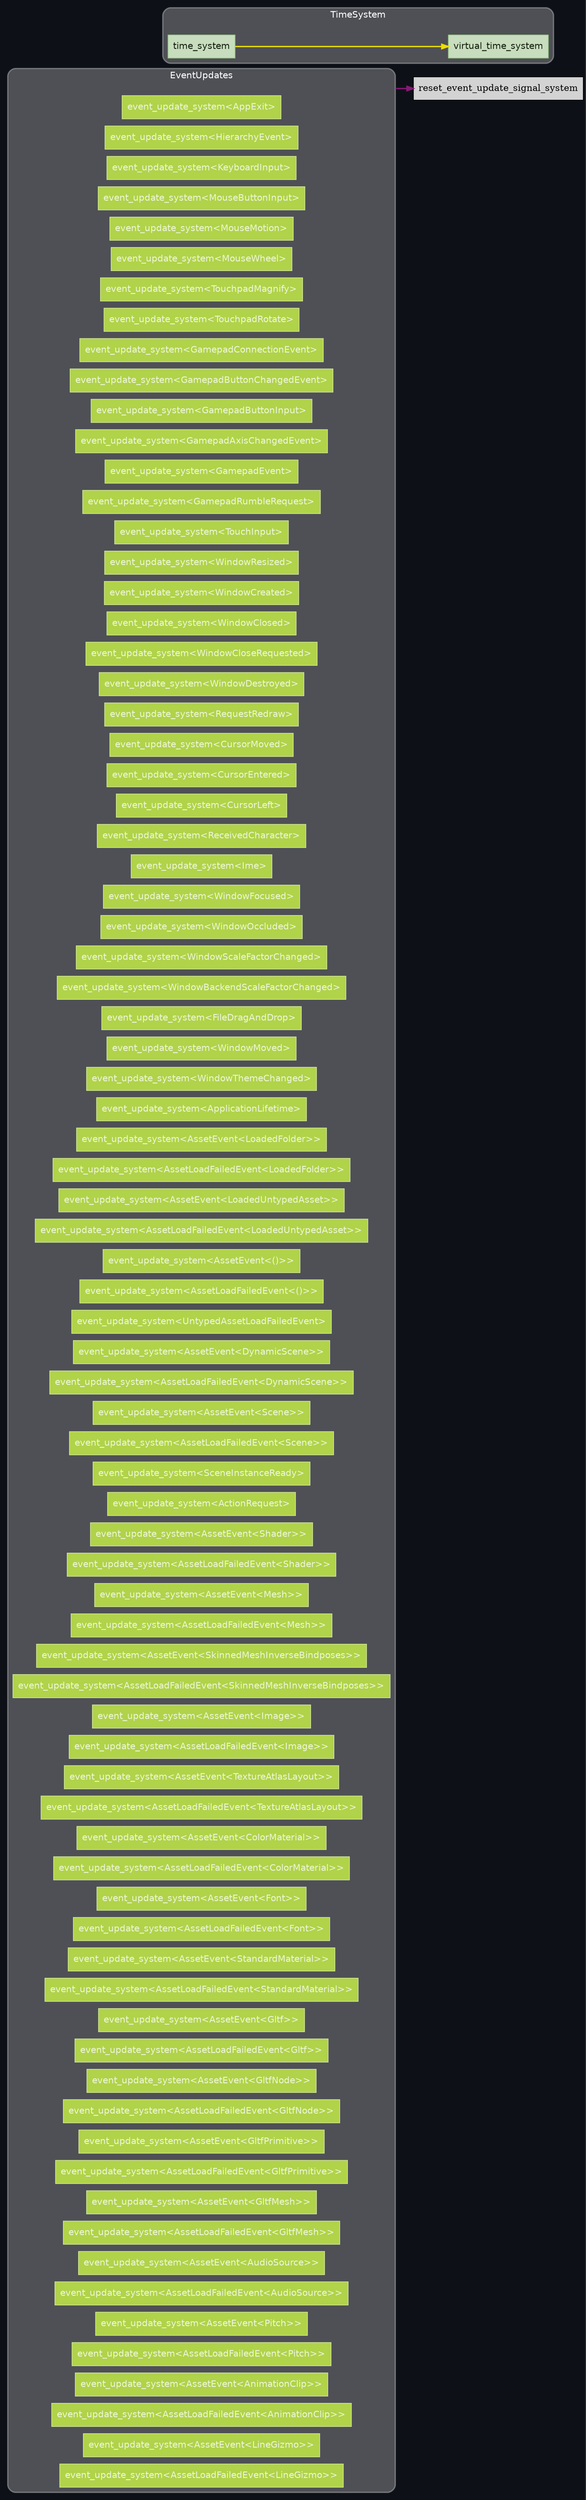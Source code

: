 digraph "" {
	"compound"="true";
	"splines"="spline";
	"rankdir"="LR";
	"bgcolor"="#0d1117";
	"fontname"="Helvetica";
	"nodesep"="0.15";
	edge ["penwidth"="2"];
	node ["shape"="box", "style"="filled"];
	subgraph "clusternode_Set(1)" {
		"style"="rounded,filled";
		"label"="EventUpdates";
		"tooltip"="EventUpdates";
		"fillcolor"="#ffffff44";
		"fontcolor"="#ffffff";
		"color"="#ffffff50";
		"penwidth"="2";
		"set_marker_node_Set(1)" ["style"="invis", "label"="", "height"="0", "shape"="point"]
		"node_System(0)" ["label"="event_update_system<AppExit>", "tooltip"="bevy_ecs::event::event_update_system<bevy_app::app::AppExit>", "fillcolor"="#b0d34a", "fontname"="Helvetica", "fontcolor"="#edf5d5", "color"="#d3e69c", "penwidth"="1"]
		"node_System(4)" ["label"="event_update_system<HierarchyEvent>", "tooltip"="bevy_ecs::event::event_update_system<bevy_hierarchy::events::HierarchyEvent>", "fillcolor"="#b0d34a", "fontname"="Helvetica", "fontcolor"="#edf5d5", "color"="#d3e69c", "penwidth"="1"]
		"node_System(5)" ["label"="event_update_system<KeyboardInput>", "tooltip"="bevy_ecs::event::event_update_system<bevy_input::keyboard::KeyboardInput>", "fillcolor"="#b0d34a", "fontname"="Helvetica", "fontcolor"="#edf5d5", "color"="#d3e69c", "penwidth"="1"]
		"node_System(6)" ["label"="event_update_system<MouseButtonInput>", "tooltip"="bevy_ecs::event::event_update_system<bevy_input::mouse::MouseButtonInput>", "fillcolor"="#b0d34a", "fontname"="Helvetica", "fontcolor"="#edf5d5", "color"="#d3e69c", "penwidth"="1"]
		"node_System(7)" ["label"="event_update_system<MouseMotion>", "tooltip"="bevy_ecs::event::event_update_system<bevy_input::mouse::MouseMotion>", "fillcolor"="#b0d34a", "fontname"="Helvetica", "fontcolor"="#edf5d5", "color"="#d3e69c", "penwidth"="1"]
		"node_System(8)" ["label"="event_update_system<MouseWheel>", "tooltip"="bevy_ecs::event::event_update_system<bevy_input::mouse::MouseWheel>", "fillcolor"="#b0d34a", "fontname"="Helvetica", "fontcolor"="#edf5d5", "color"="#d3e69c", "penwidth"="1"]
		"node_System(9)" ["label"="event_update_system<TouchpadMagnify>", "tooltip"="bevy_ecs::event::event_update_system<bevy_input::touchpad::TouchpadMagnify>", "fillcolor"="#b0d34a", "fontname"="Helvetica", "fontcolor"="#edf5d5", "color"="#d3e69c", "penwidth"="1"]
		"node_System(10)" ["label"="event_update_system<TouchpadRotate>", "tooltip"="bevy_ecs::event::event_update_system<bevy_input::touchpad::TouchpadRotate>", "fillcolor"="#b0d34a", "fontname"="Helvetica", "fontcolor"="#edf5d5", "color"="#d3e69c", "penwidth"="1"]
		"node_System(11)" ["label"="event_update_system<GamepadConnectionEvent>", "tooltip"="bevy_ecs::event::event_update_system<bevy_input::gamepad::GamepadConnectionEvent>", "fillcolor"="#b0d34a", "fontname"="Helvetica", "fontcolor"="#edf5d5", "color"="#d3e69c", "penwidth"="1"]
		"node_System(12)" ["label"="event_update_system<GamepadButtonChangedEvent>", "tooltip"="bevy_ecs::event::event_update_system<bevy_input::gamepad::GamepadButtonChangedEvent>", "fillcolor"="#b0d34a", "fontname"="Helvetica", "fontcolor"="#edf5d5", "color"="#d3e69c", "penwidth"="1"]
		"node_System(13)" ["label"="event_update_system<GamepadButtonInput>", "tooltip"="bevy_ecs::event::event_update_system<bevy_input::gamepad::GamepadButtonInput>", "fillcolor"="#b0d34a", "fontname"="Helvetica", "fontcolor"="#edf5d5", "color"="#d3e69c", "penwidth"="1"]
		"node_System(14)" ["label"="event_update_system<GamepadAxisChangedEvent>", "tooltip"="bevy_ecs::event::event_update_system<bevy_input::gamepad::GamepadAxisChangedEvent>", "fillcolor"="#b0d34a", "fontname"="Helvetica", "fontcolor"="#edf5d5", "color"="#d3e69c", "penwidth"="1"]
		"node_System(15)" ["label"="event_update_system<GamepadEvent>", "tooltip"="bevy_ecs::event::event_update_system<bevy_input::gamepad::GamepadEvent>", "fillcolor"="#b0d34a", "fontname"="Helvetica", "fontcolor"="#edf5d5", "color"="#d3e69c", "penwidth"="1"]
		"node_System(16)" ["label"="event_update_system<GamepadRumbleRequest>", "tooltip"="bevy_ecs::event::event_update_system<bevy_input::gamepad::GamepadRumbleRequest>", "fillcolor"="#b0d34a", "fontname"="Helvetica", "fontcolor"="#edf5d5", "color"="#d3e69c", "penwidth"="1"]
		"node_System(17)" ["label"="event_update_system<TouchInput>", "tooltip"="bevy_ecs::event::event_update_system<bevy_input::touch::TouchInput>", "fillcolor"="#b0d34a", "fontname"="Helvetica", "fontcolor"="#edf5d5", "color"="#d3e69c", "penwidth"="1"]
		"node_System(18)" ["label"="event_update_system<WindowResized>", "tooltip"="bevy_ecs::event::event_update_system<bevy_window::event::WindowResized>", "fillcolor"="#b0d34a", "fontname"="Helvetica", "fontcolor"="#edf5d5", "color"="#d3e69c", "penwidth"="1"]
		"node_System(19)" ["label"="event_update_system<WindowCreated>", "tooltip"="bevy_ecs::event::event_update_system<bevy_window::event::WindowCreated>", "fillcolor"="#b0d34a", "fontname"="Helvetica", "fontcolor"="#edf5d5", "color"="#d3e69c", "penwidth"="1"]
		"node_System(20)" ["label"="event_update_system<WindowClosed>", "tooltip"="bevy_ecs::event::event_update_system<bevy_window::event::WindowClosed>", "fillcolor"="#b0d34a", "fontname"="Helvetica", "fontcolor"="#edf5d5", "color"="#d3e69c", "penwidth"="1"]
		"node_System(21)" ["label"="event_update_system<WindowCloseRequested>", "tooltip"="bevy_ecs::event::event_update_system<bevy_window::event::WindowCloseRequested>", "fillcolor"="#b0d34a", "fontname"="Helvetica", "fontcolor"="#edf5d5", "color"="#d3e69c", "penwidth"="1"]
		"node_System(22)" ["label"="event_update_system<WindowDestroyed>", "tooltip"="bevy_ecs::event::event_update_system<bevy_window::event::WindowDestroyed>", "fillcolor"="#b0d34a", "fontname"="Helvetica", "fontcolor"="#edf5d5", "color"="#d3e69c", "penwidth"="1"]
		"node_System(23)" ["label"="event_update_system<RequestRedraw>", "tooltip"="bevy_ecs::event::event_update_system<bevy_window::event::RequestRedraw>", "fillcolor"="#b0d34a", "fontname"="Helvetica", "fontcolor"="#edf5d5", "color"="#d3e69c", "penwidth"="1"]
		"node_System(24)" ["label"="event_update_system<CursorMoved>", "tooltip"="bevy_ecs::event::event_update_system<bevy_window::event::CursorMoved>", "fillcolor"="#b0d34a", "fontname"="Helvetica", "fontcolor"="#edf5d5", "color"="#d3e69c", "penwidth"="1"]
		"node_System(25)" ["label"="event_update_system<CursorEntered>", "tooltip"="bevy_ecs::event::event_update_system<bevy_window::event::CursorEntered>", "fillcolor"="#b0d34a", "fontname"="Helvetica", "fontcolor"="#edf5d5", "color"="#d3e69c", "penwidth"="1"]
		"node_System(26)" ["label"="event_update_system<CursorLeft>", "tooltip"="bevy_ecs::event::event_update_system<bevy_window::event::CursorLeft>", "fillcolor"="#b0d34a", "fontname"="Helvetica", "fontcolor"="#edf5d5", "color"="#d3e69c", "penwidth"="1"]
		"node_System(27)" ["label"="event_update_system<ReceivedCharacter>", "tooltip"="bevy_ecs::event::event_update_system<bevy_window::event::ReceivedCharacter>", "fillcolor"="#b0d34a", "fontname"="Helvetica", "fontcolor"="#edf5d5", "color"="#d3e69c", "penwidth"="1"]
		"node_System(28)" ["label"="event_update_system<Ime>", "tooltip"="bevy_ecs::event::event_update_system<bevy_window::event::Ime>", "fillcolor"="#b0d34a", "fontname"="Helvetica", "fontcolor"="#edf5d5", "color"="#d3e69c", "penwidth"="1"]
		"node_System(29)" ["label"="event_update_system<WindowFocused>", "tooltip"="bevy_ecs::event::event_update_system<bevy_window::event::WindowFocused>", "fillcolor"="#b0d34a", "fontname"="Helvetica", "fontcolor"="#edf5d5", "color"="#d3e69c", "penwidth"="1"]
		"node_System(30)" ["label"="event_update_system<WindowOccluded>", "tooltip"="bevy_ecs::event::event_update_system<bevy_window::event::WindowOccluded>", "fillcolor"="#b0d34a", "fontname"="Helvetica", "fontcolor"="#edf5d5", "color"="#d3e69c", "penwidth"="1"]
		"node_System(31)" ["label"="event_update_system<WindowScaleFactorChanged>", "tooltip"="bevy_ecs::event::event_update_system<bevy_window::event::WindowScaleFactorChanged>", "fillcolor"="#b0d34a", "fontname"="Helvetica", "fontcolor"="#edf5d5", "color"="#d3e69c", "penwidth"="1"]
		"node_System(32)" ["label"="event_update_system<WindowBackendScaleFactorChanged>", "tooltip"="bevy_ecs::event::event_update_system<bevy_window::event::WindowBackendScaleFactorChanged>", "fillcolor"="#b0d34a", "fontname"="Helvetica", "fontcolor"="#edf5d5", "color"="#d3e69c", "penwidth"="1"]
		"node_System(33)" ["label"="event_update_system<FileDragAndDrop>", "tooltip"="bevy_ecs::event::event_update_system<bevy_window::event::FileDragAndDrop>", "fillcolor"="#b0d34a", "fontname"="Helvetica", "fontcolor"="#edf5d5", "color"="#d3e69c", "penwidth"="1"]
		"node_System(34)" ["label"="event_update_system<WindowMoved>", "tooltip"="bevy_ecs::event::event_update_system<bevy_window::event::WindowMoved>", "fillcolor"="#b0d34a", "fontname"="Helvetica", "fontcolor"="#edf5d5", "color"="#d3e69c", "penwidth"="1"]
		"node_System(35)" ["label"="event_update_system<WindowThemeChanged>", "tooltip"="bevy_ecs::event::event_update_system<bevy_window::event::WindowThemeChanged>", "fillcolor"="#b0d34a", "fontname"="Helvetica", "fontcolor"="#edf5d5", "color"="#d3e69c", "penwidth"="1"]
		"node_System(36)" ["label"="event_update_system<ApplicationLifetime>", "tooltip"="bevy_ecs::event::event_update_system<bevy_window::event::ApplicationLifetime>", "fillcolor"="#b0d34a", "fontname"="Helvetica", "fontcolor"="#edf5d5", "color"="#d3e69c", "penwidth"="1"]
		"node_System(37)" ["label"="event_update_system<AssetEvent<LoadedFolder>>", "tooltip"="bevy_ecs::event::event_update_system<bevy_asset::event::AssetEvent<bevy_asset::folder::LoadedFolder>>", "fillcolor"="#b0d34a", "fontname"="Helvetica", "fontcolor"="#edf5d5", "color"="#d3e69c", "penwidth"="1"]
		"node_System(38)" ["label"="event_update_system<AssetLoadFailedEvent<LoadedFolder>>", "tooltip"="bevy_ecs::event::event_update_system<bevy_asset::event::AssetLoadFailedEvent<bevy_asset::folder::LoadedFolder>>", "fillcolor"="#b0d34a", "fontname"="Helvetica", "fontcolor"="#edf5d5", "color"="#d3e69c", "penwidth"="1"]
		"node_System(39)" ["label"="event_update_system<AssetEvent<LoadedUntypedAsset>>", "tooltip"="bevy_ecs::event::event_update_system<bevy_asset::event::AssetEvent<bevy_asset::assets::LoadedUntypedAsset>>", "fillcolor"="#b0d34a", "fontname"="Helvetica", "fontcolor"="#edf5d5", "color"="#d3e69c", "penwidth"="1"]
		"node_System(40)" ["label"="event_update_system<AssetLoadFailedEvent<LoadedUntypedAsset>>", "tooltip"="bevy_ecs::event::event_update_system<bevy_asset::event::AssetLoadFailedEvent<bevy_asset::assets::LoadedUntypedAsset>>", "fillcolor"="#b0d34a", "fontname"="Helvetica", "fontcolor"="#edf5d5", "color"="#d3e69c", "penwidth"="1"]
		"node_System(41)" ["label"="event_update_system<AssetEvent<()>>", "tooltip"="bevy_ecs::event::event_update_system<bevy_asset::event::AssetEvent<()>>", "fillcolor"="#b0d34a", "fontname"="Helvetica", "fontcolor"="#edf5d5", "color"="#d3e69c", "penwidth"="1"]
		"node_System(42)" ["label"="event_update_system<AssetLoadFailedEvent<()>>", "tooltip"="bevy_ecs::event::event_update_system<bevy_asset::event::AssetLoadFailedEvent<()>>", "fillcolor"="#b0d34a", "fontname"="Helvetica", "fontcolor"="#edf5d5", "color"="#d3e69c", "penwidth"="1"]
		"node_System(43)" ["label"="event_update_system<UntypedAssetLoadFailedEvent>", "tooltip"="bevy_ecs::event::event_update_system<bevy_asset::event::UntypedAssetLoadFailedEvent>", "fillcolor"="#b0d34a", "fontname"="Helvetica", "fontcolor"="#edf5d5", "color"="#d3e69c", "penwidth"="1"]
		"node_System(44)" ["label"="event_update_system<AssetEvent<DynamicScene>>", "tooltip"="bevy_ecs::event::event_update_system<bevy_asset::event::AssetEvent<bevy_scene::dynamic_scene::DynamicScene>>", "fillcolor"="#b0d34a", "fontname"="Helvetica", "fontcolor"="#edf5d5", "color"="#d3e69c", "penwidth"="1"]
		"node_System(45)" ["label"="event_update_system<AssetLoadFailedEvent<DynamicScene>>", "tooltip"="bevy_ecs::event::event_update_system<bevy_asset::event::AssetLoadFailedEvent<bevy_scene::dynamic_scene::DynamicScene>>", "fillcolor"="#b0d34a", "fontname"="Helvetica", "fontcolor"="#edf5d5", "color"="#d3e69c", "penwidth"="1"]
		"node_System(46)" ["label"="event_update_system<AssetEvent<Scene>>", "tooltip"="bevy_ecs::event::event_update_system<bevy_asset::event::AssetEvent<bevy_scene::scene::Scene>>", "fillcolor"="#b0d34a", "fontname"="Helvetica", "fontcolor"="#edf5d5", "color"="#d3e69c", "penwidth"="1"]
		"node_System(47)" ["label"="event_update_system<AssetLoadFailedEvent<Scene>>", "tooltip"="bevy_ecs::event::event_update_system<bevy_asset::event::AssetLoadFailedEvent<bevy_scene::scene::Scene>>", "fillcolor"="#b0d34a", "fontname"="Helvetica", "fontcolor"="#edf5d5", "color"="#d3e69c", "penwidth"="1"]
		"node_System(48)" ["label"="event_update_system<SceneInstanceReady>", "tooltip"="bevy_ecs::event::event_update_system<bevy_scene::scene_spawner::SceneInstanceReady>", "fillcolor"="#b0d34a", "fontname"="Helvetica", "fontcolor"="#edf5d5", "color"="#d3e69c", "penwidth"="1"]
		"node_System(49)" ["label"="event_update_system<ActionRequest>", "tooltip"="bevy_ecs::event::event_update_system<bevy_a11y::ActionRequest>", "fillcolor"="#b0d34a", "fontname"="Helvetica", "fontcolor"="#edf5d5", "color"="#d3e69c", "penwidth"="1"]
		"node_System(50)" ["label"="event_update_system<AssetEvent<Shader>>", "tooltip"="bevy_ecs::event::event_update_system<bevy_asset::event::AssetEvent<bevy_render::render_resource::shader::Shader>>", "fillcolor"="#b0d34a", "fontname"="Helvetica", "fontcolor"="#edf5d5", "color"="#d3e69c", "penwidth"="1"]
		"node_System(51)" ["label"="event_update_system<AssetLoadFailedEvent<Shader>>", "tooltip"="bevy_ecs::event::event_update_system<bevy_asset::event::AssetLoadFailedEvent<bevy_render::render_resource::shader::Shader>>", "fillcolor"="#b0d34a", "fontname"="Helvetica", "fontcolor"="#edf5d5", "color"="#d3e69c", "penwidth"="1"]
		"node_System(52)" ["label"="event_update_system<AssetEvent<Mesh>>", "tooltip"="bevy_ecs::event::event_update_system<bevy_asset::event::AssetEvent<bevy_render::mesh::mesh::Mesh>>", "fillcolor"="#b0d34a", "fontname"="Helvetica", "fontcolor"="#edf5d5", "color"="#d3e69c", "penwidth"="1"]
		"node_System(53)" ["label"="event_update_system<AssetLoadFailedEvent<Mesh>>", "tooltip"="bevy_ecs::event::event_update_system<bevy_asset::event::AssetLoadFailedEvent<bevy_render::mesh::mesh::Mesh>>", "fillcolor"="#b0d34a", "fontname"="Helvetica", "fontcolor"="#edf5d5", "color"="#d3e69c", "penwidth"="1"]
		"node_System(54)" ["label"="event_update_system<AssetEvent<SkinnedMeshInverseBindposes>>", "tooltip"="bevy_ecs::event::event_update_system<bevy_asset::event::AssetEvent<bevy_render::mesh::mesh::skinning::SkinnedMeshInverseBindposes>>", "fillcolor"="#b0d34a", "fontname"="Helvetica", "fontcolor"="#edf5d5", "color"="#d3e69c", "penwidth"="1"]
		"node_System(55)" ["label"="event_update_system<AssetLoadFailedEvent<SkinnedMeshInverseBindposes>>", "tooltip"="bevy_ecs::event::event_update_system<bevy_asset::event::AssetLoadFailedEvent<bevy_render::mesh::mesh::skinning::SkinnedMeshInverseBindposes>>", "fillcolor"="#b0d34a", "fontname"="Helvetica", "fontcolor"="#edf5d5", "color"="#d3e69c", "penwidth"="1"]
		"node_System(56)" ["label"="event_update_system<AssetEvent<Image>>", "tooltip"="bevy_ecs::event::event_update_system<bevy_asset::event::AssetEvent<bevy_render::texture::image::Image>>", "fillcolor"="#b0d34a", "fontname"="Helvetica", "fontcolor"="#edf5d5", "color"="#d3e69c", "penwidth"="1"]
		"node_System(57)" ["label"="event_update_system<AssetLoadFailedEvent<Image>>", "tooltip"="bevy_ecs::event::event_update_system<bevy_asset::event::AssetLoadFailedEvent<bevy_render::texture::image::Image>>", "fillcolor"="#b0d34a", "fontname"="Helvetica", "fontcolor"="#edf5d5", "color"="#d3e69c", "penwidth"="1"]
		"node_System(58)" ["label"="event_update_system<AssetEvent<TextureAtlasLayout>>", "tooltip"="bevy_ecs::event::event_update_system<bevy_asset::event::AssetEvent<bevy_sprite::texture_atlas::TextureAtlasLayout>>", "fillcolor"="#b0d34a", "fontname"="Helvetica", "fontcolor"="#edf5d5", "color"="#d3e69c", "penwidth"="1"]
		"node_System(59)" ["label"="event_update_system<AssetLoadFailedEvent<TextureAtlasLayout>>", "tooltip"="bevy_ecs::event::event_update_system<bevy_asset::event::AssetLoadFailedEvent<bevy_sprite::texture_atlas::TextureAtlasLayout>>", "fillcolor"="#b0d34a", "fontname"="Helvetica", "fontcolor"="#edf5d5", "color"="#d3e69c", "penwidth"="1"]
		"node_System(60)" ["label"="event_update_system<AssetEvent<ColorMaterial>>", "tooltip"="bevy_ecs::event::event_update_system<bevy_asset::event::AssetEvent<bevy_sprite::mesh2d::color_material::ColorMaterial>>", "fillcolor"="#b0d34a", "fontname"="Helvetica", "fontcolor"="#edf5d5", "color"="#d3e69c", "penwidth"="1"]
		"node_System(61)" ["label"="event_update_system<AssetLoadFailedEvent<ColorMaterial>>", "tooltip"="bevy_ecs::event::event_update_system<bevy_asset::event::AssetLoadFailedEvent<bevy_sprite::mesh2d::color_material::ColorMaterial>>", "fillcolor"="#b0d34a", "fontname"="Helvetica", "fontcolor"="#edf5d5", "color"="#d3e69c", "penwidth"="1"]
		"node_System(62)" ["label"="event_update_system<AssetEvent<Font>>", "tooltip"="bevy_ecs::event::event_update_system<bevy_asset::event::AssetEvent<bevy_text::font::Font>>", "fillcolor"="#b0d34a", "fontname"="Helvetica", "fontcolor"="#edf5d5", "color"="#d3e69c", "penwidth"="1"]
		"node_System(63)" ["label"="event_update_system<AssetLoadFailedEvent<Font>>", "tooltip"="bevy_ecs::event::event_update_system<bevy_asset::event::AssetLoadFailedEvent<bevy_text::font::Font>>", "fillcolor"="#b0d34a", "fontname"="Helvetica", "fontcolor"="#edf5d5", "color"="#d3e69c", "penwidth"="1"]
		"node_System(64)" ["label"="event_update_system<AssetEvent<StandardMaterial>>", "tooltip"="bevy_ecs::event::event_update_system<bevy_asset::event::AssetEvent<bevy_pbr::pbr_material::StandardMaterial>>", "fillcolor"="#b0d34a", "fontname"="Helvetica", "fontcolor"="#edf5d5", "color"="#d3e69c", "penwidth"="1"]
		"node_System(65)" ["label"="event_update_system<AssetLoadFailedEvent<StandardMaterial>>", "tooltip"="bevy_ecs::event::event_update_system<bevy_asset::event::AssetLoadFailedEvent<bevy_pbr::pbr_material::StandardMaterial>>", "fillcolor"="#b0d34a", "fontname"="Helvetica", "fontcolor"="#edf5d5", "color"="#d3e69c", "penwidth"="1"]
		"node_System(66)" ["label"="event_update_system<AssetEvent<Gltf>>", "tooltip"="bevy_ecs::event::event_update_system<bevy_asset::event::AssetEvent<bevy_gltf::Gltf>>", "fillcolor"="#b0d34a", "fontname"="Helvetica", "fontcolor"="#edf5d5", "color"="#d3e69c", "penwidth"="1"]
		"node_System(67)" ["label"="event_update_system<AssetLoadFailedEvent<Gltf>>", "tooltip"="bevy_ecs::event::event_update_system<bevy_asset::event::AssetLoadFailedEvent<bevy_gltf::Gltf>>", "fillcolor"="#b0d34a", "fontname"="Helvetica", "fontcolor"="#edf5d5", "color"="#d3e69c", "penwidth"="1"]
		"node_System(68)" ["label"="event_update_system<AssetEvent<GltfNode>>", "tooltip"="bevy_ecs::event::event_update_system<bevy_asset::event::AssetEvent<bevy_gltf::GltfNode>>", "fillcolor"="#b0d34a", "fontname"="Helvetica", "fontcolor"="#edf5d5", "color"="#d3e69c", "penwidth"="1"]
		"node_System(69)" ["label"="event_update_system<AssetLoadFailedEvent<GltfNode>>", "tooltip"="bevy_ecs::event::event_update_system<bevy_asset::event::AssetLoadFailedEvent<bevy_gltf::GltfNode>>", "fillcolor"="#b0d34a", "fontname"="Helvetica", "fontcolor"="#edf5d5", "color"="#d3e69c", "penwidth"="1"]
		"node_System(70)" ["label"="event_update_system<AssetEvent<GltfPrimitive>>", "tooltip"="bevy_ecs::event::event_update_system<bevy_asset::event::AssetEvent<bevy_gltf::GltfPrimitive>>", "fillcolor"="#b0d34a", "fontname"="Helvetica", "fontcolor"="#edf5d5", "color"="#d3e69c", "penwidth"="1"]
		"node_System(71)" ["label"="event_update_system<AssetLoadFailedEvent<GltfPrimitive>>", "tooltip"="bevy_ecs::event::event_update_system<bevy_asset::event::AssetLoadFailedEvent<bevy_gltf::GltfPrimitive>>", "fillcolor"="#b0d34a", "fontname"="Helvetica", "fontcolor"="#edf5d5", "color"="#d3e69c", "penwidth"="1"]
		"node_System(72)" ["label"="event_update_system<AssetEvent<GltfMesh>>", "tooltip"="bevy_ecs::event::event_update_system<bevy_asset::event::AssetEvent<bevy_gltf::GltfMesh>>", "fillcolor"="#b0d34a", "fontname"="Helvetica", "fontcolor"="#edf5d5", "color"="#d3e69c", "penwidth"="1"]
		"node_System(73)" ["label"="event_update_system<AssetLoadFailedEvent<GltfMesh>>", "tooltip"="bevy_ecs::event::event_update_system<bevy_asset::event::AssetLoadFailedEvent<bevy_gltf::GltfMesh>>", "fillcolor"="#b0d34a", "fontname"="Helvetica", "fontcolor"="#edf5d5", "color"="#d3e69c", "penwidth"="1"]
		"node_System(74)" ["label"="event_update_system<AssetEvent<AudioSource>>", "tooltip"="bevy_ecs::event::event_update_system<bevy_asset::event::AssetEvent<bevy_audio::audio_source::AudioSource>>", "fillcolor"="#b0d34a", "fontname"="Helvetica", "fontcolor"="#edf5d5", "color"="#d3e69c", "penwidth"="1"]
		"node_System(75)" ["label"="event_update_system<AssetLoadFailedEvent<AudioSource>>", "tooltip"="bevy_ecs::event::event_update_system<bevy_asset::event::AssetLoadFailedEvent<bevy_audio::audio_source::AudioSource>>", "fillcolor"="#b0d34a", "fontname"="Helvetica", "fontcolor"="#edf5d5", "color"="#d3e69c", "penwidth"="1"]
		"node_System(76)" ["label"="event_update_system<AssetEvent<Pitch>>", "tooltip"="bevy_ecs::event::event_update_system<bevy_asset::event::AssetEvent<bevy_audio::pitch::Pitch>>", "fillcolor"="#b0d34a", "fontname"="Helvetica", "fontcolor"="#edf5d5", "color"="#d3e69c", "penwidth"="1"]
		"node_System(77)" ["label"="event_update_system<AssetLoadFailedEvent<Pitch>>", "tooltip"="bevy_ecs::event::event_update_system<bevy_asset::event::AssetLoadFailedEvent<bevy_audio::pitch::Pitch>>", "fillcolor"="#b0d34a", "fontname"="Helvetica", "fontcolor"="#edf5d5", "color"="#d3e69c", "penwidth"="1"]
		"node_System(78)" ["label"="event_update_system<AssetEvent<AnimationClip>>", "tooltip"="bevy_ecs::event::event_update_system<bevy_asset::event::AssetEvent<bevy_animation::AnimationClip>>", "fillcolor"="#b0d34a", "fontname"="Helvetica", "fontcolor"="#edf5d5", "color"="#d3e69c", "penwidth"="1"]
		"node_System(79)" ["label"="event_update_system<AssetLoadFailedEvent<AnimationClip>>", "tooltip"="bevy_ecs::event::event_update_system<bevy_asset::event::AssetLoadFailedEvent<bevy_animation::AnimationClip>>", "fillcolor"="#b0d34a", "fontname"="Helvetica", "fontcolor"="#edf5d5", "color"="#d3e69c", "penwidth"="1"]
		"node_System(80)" ["label"="event_update_system<AssetEvent<LineGizmo>>", "tooltip"="bevy_ecs::event::event_update_system<bevy_asset::event::AssetEvent<bevy_gizmos::LineGizmo>>", "fillcolor"="#b0d34a", "fontname"="Helvetica", "fontcolor"="#edf5d5", "color"="#d3e69c", "penwidth"="1"]
		"node_System(81)" ["label"="event_update_system<AssetLoadFailedEvent<LineGizmo>>", "tooltip"="bevy_ecs::event::event_update_system<bevy_asset::event::AssetLoadFailedEvent<bevy_gizmos::LineGizmo>>", "fillcolor"="#b0d34a", "fontname"="Helvetica", "fontcolor"="#edf5d5", "color"="#d3e69c", "penwidth"="1"]
	}
	
	subgraph "clusternode_Set(3)" {
		"style"="rounded,filled";
		"label"="TimeSystem";
		"tooltip"="TimeSystem";
		"fillcolor"="#ffffff44";
		"fontcolor"="#ffffff";
		"color"="#ffffff50";
		"penwidth"="2";
		"set_marker_node_Set(3)" ["style"="invis", "label"="", "height"="0", "shape"="point"]
		"node_System(1)" ["label"="time_system", "tooltip"="bevy_time::time_system", "fillcolor"="#c7ddbd", "fontname"="Helvetica", "fontcolor"="#162111", "color"="#8dba79", "penwidth"="1"]
		"node_System(2)" ["label"="virtual_time_system", "tooltip"="bevy_time::virt::virtual_time_system", "fillcolor"="#c7ddbd", "fontname"="Helvetica", "fontcolor"="#162111", "color"="#8dba79", "penwidth"="1"]
	}
	
	"node_System(3)" ["label"="reset_event_update_signal_system", "tooltip"="bevy_ecs::event::reset_event_update_signal_system"]
	"node_System(1)" -> "node_System(2)" ["lhead"="", "ltail"="", "tooltip"="SystemTypeSet(FunctionSystem<fn(ResMut<Time<Real>>, Res<TimeUpdateStrategy>, Option<Res<TimeReceiver>>, Local<bool>), time_system>()) → virtual_time_system", "color"="#eede00"]
	"set_marker_node_Set(1)" -> "node_System(3)" ["lhead"="", "ltail"="clusternode_Set(1)", "tooltip"="EventUpdates → reset_event_update_signal_system", "color"="#881877"]
}
